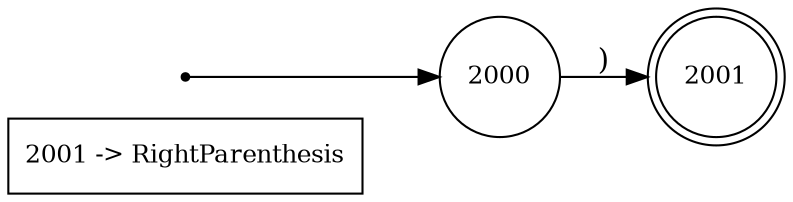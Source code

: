 digraph finite_state_machine {
	rankdir=LR;
	size="8,5"

	node [shape = rectangle, label="2001 -> RightParenthesis", fontsize=12] token2001;

	node [shape = circle, label="2000", fontsize=12, color=black] 2000;
	node [shape = doublecircle, label="2001", fontsize=12, color=black] 2001;

	node [shape = point, color=black] q0;
	q0	->	2000;

	2000	->	2001	[ label = ")" ];
}
